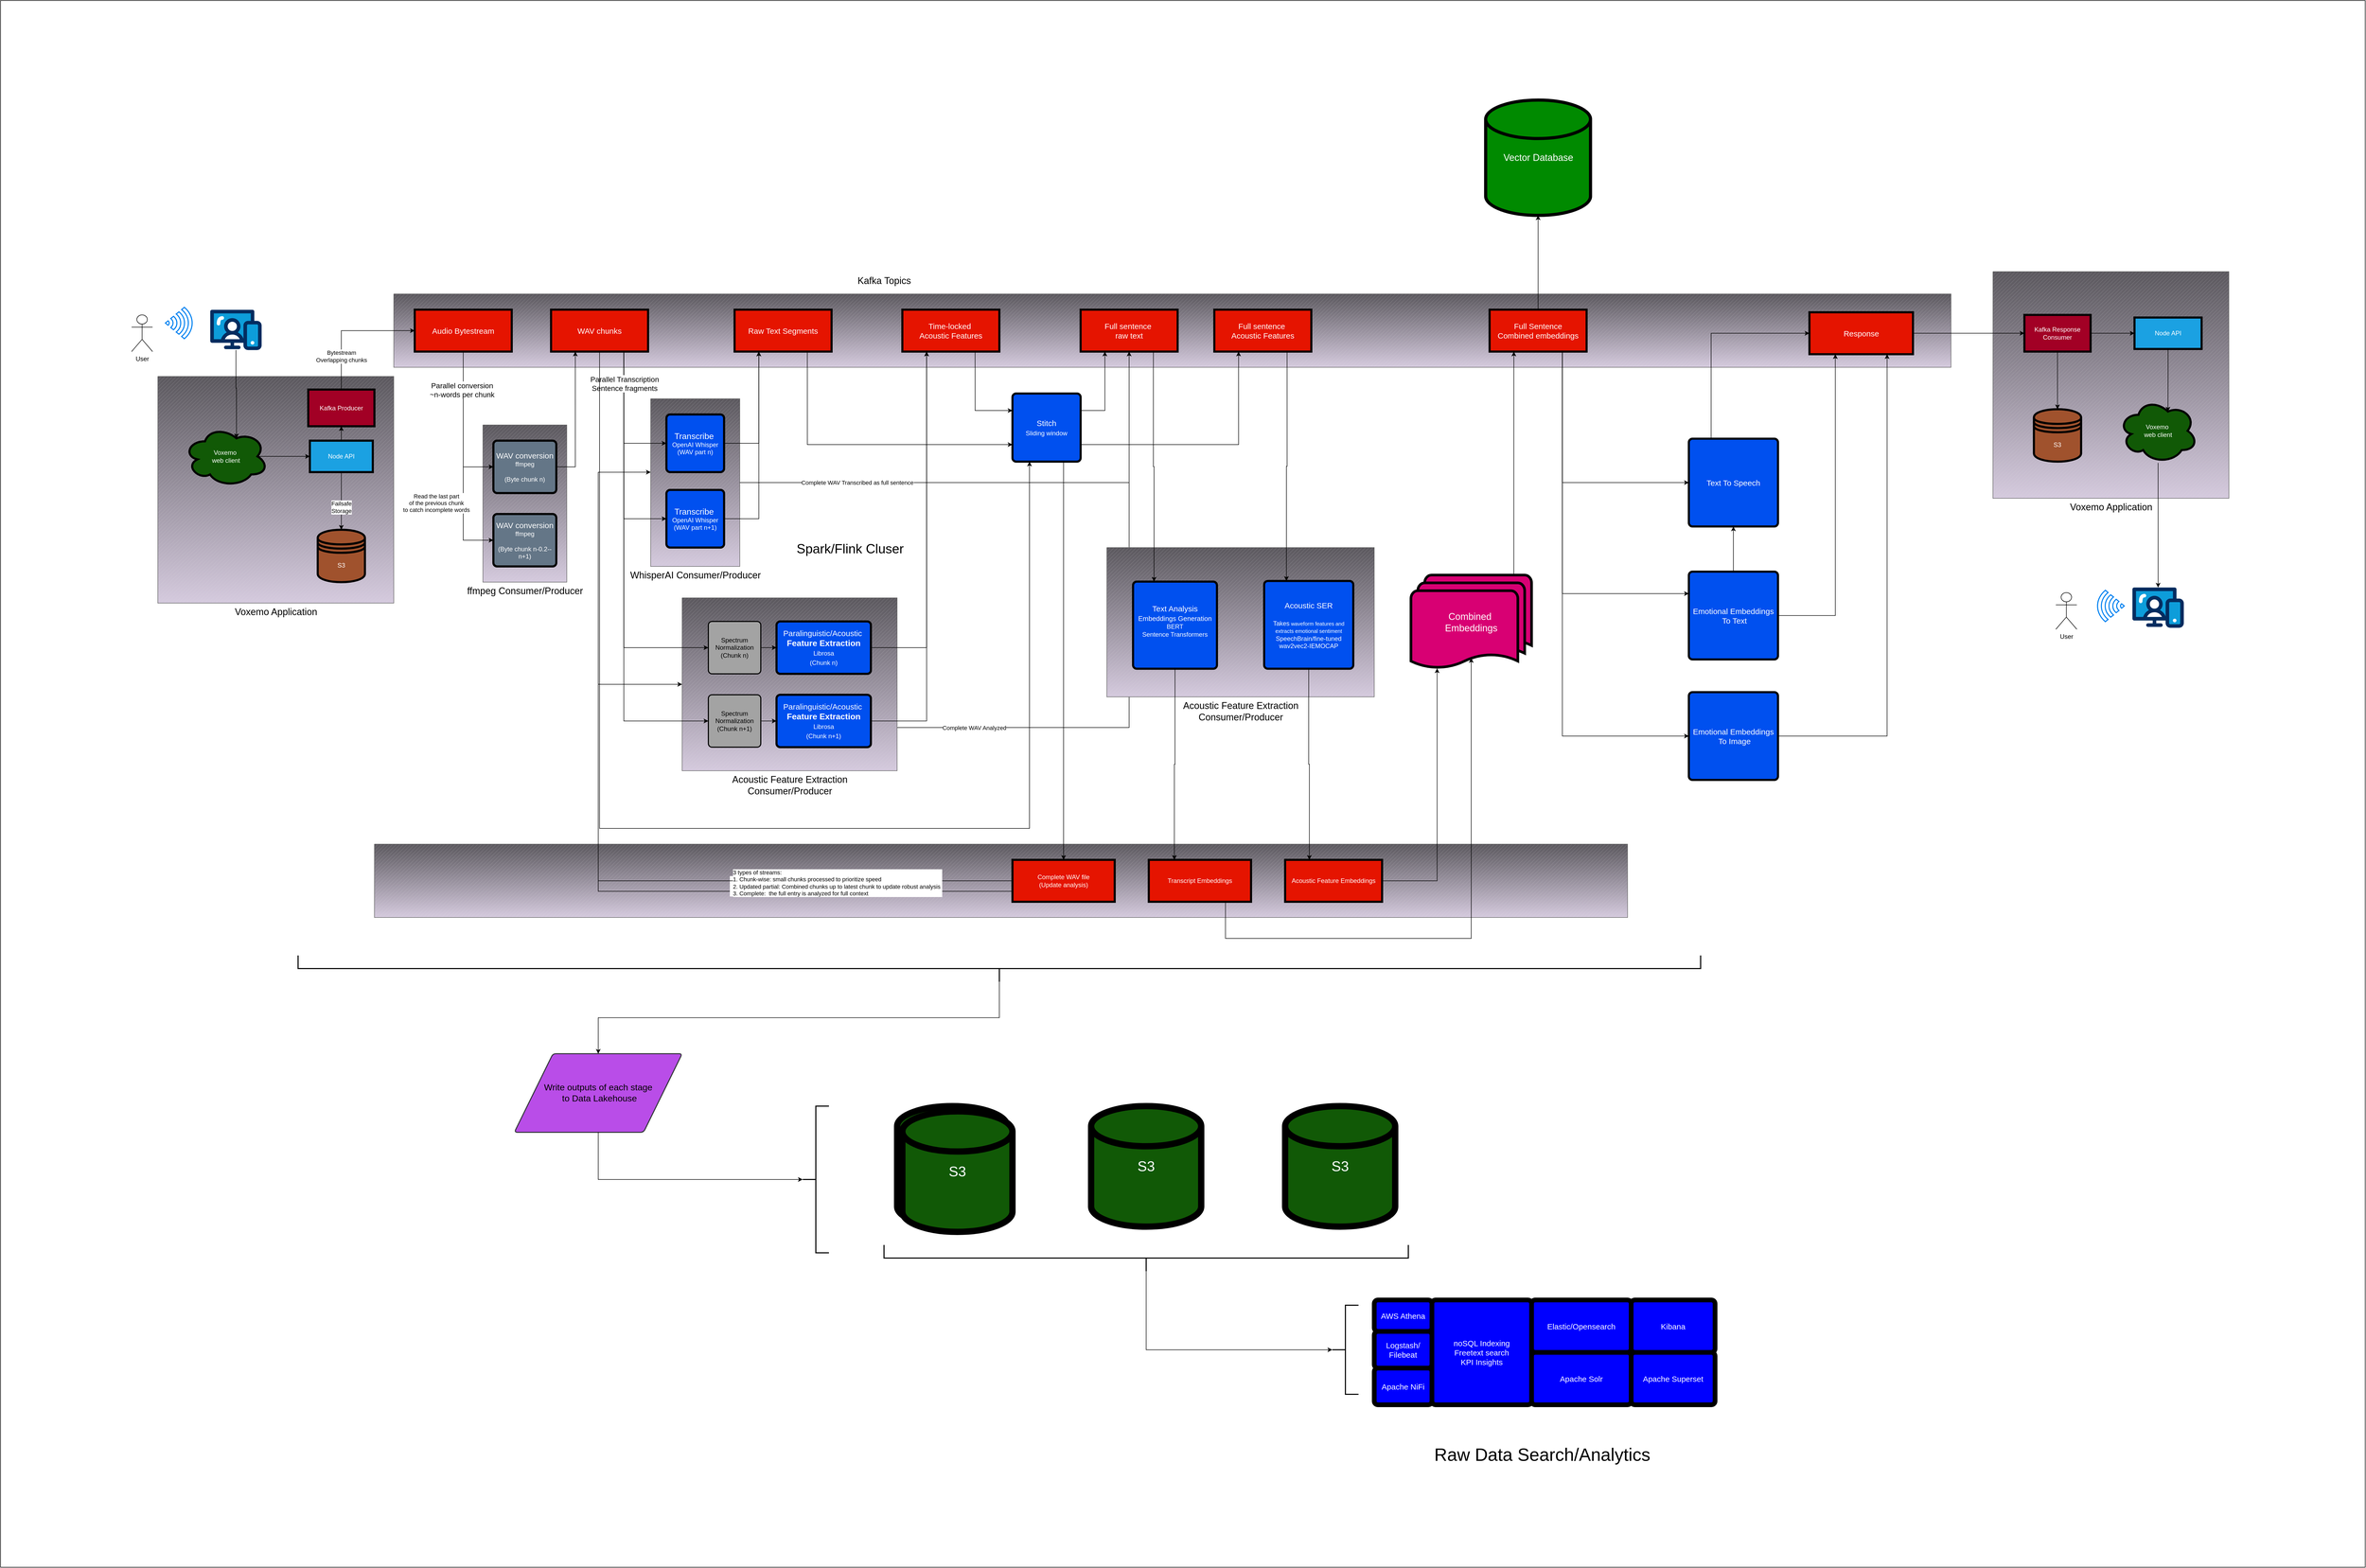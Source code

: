 <mxfile version="24.7.7">
  <diagram name="Page-1" id="7Tb53v2nf2DUyBZa-c6o">
    <mxGraphModel dx="3781" dy="3074" grid="1" gridSize="10" guides="1" tooltips="1" connect="1" arrows="1" fold="1" page="1" pageScale="1" pageWidth="850" pageHeight="1100" math="0" shadow="0">
      <root>
        <mxCell id="0" />
        <mxCell id="1" parent="0" />
        <mxCell id="9S8Kf50l2ie6K4rebAup-222" value="" style="rounded=0;whiteSpace=wrap;html=1;" vertex="1" parent="1">
          <mxGeometry x="-190" y="-520" width="4510" height="2990" as="geometry" />
        </mxCell>
        <mxCell id="9S8Kf50l2ie6K4rebAup-185" value="&lt;font style=&quot;font-size: 18px;&quot;&gt;Voxemo Application&lt;/font&gt;" style="verticalLabelPosition=bottom;verticalAlign=top;html=1;shape=mxgraph.basic.patternFillRect;fillStyle=diag;step=5;fillStrokeWidth=0.2;fillStrokeColor=#dddddd;fillColor=#D5CADE;gradientColor=#5B585E;strokeColor=#666666;gradientDirection=north;" vertex="1" parent="1">
          <mxGeometry x="3610" y="-2.6" width="450" height="432.6" as="geometry" />
        </mxCell>
        <mxCell id="9S8Kf50l2ie6K4rebAup-151" value="" style="verticalLabelPosition=bottom;verticalAlign=top;html=1;shape=mxgraph.basic.patternFillRect;fillStyle=diag;step=5;fillStrokeWidth=0.2;fillStrokeColor=#dddddd;fillColor=#D5CADE;gradientColor=#5B585E;strokeColor=#666666;gradientDirection=north;" vertex="1" parent="1">
          <mxGeometry x="523.12" y="1090" width="2390" height="140" as="geometry" />
        </mxCell>
        <mxCell id="9S8Kf50l2ie6K4rebAup-149" style="edgeStyle=orthogonalEdgeStyle;rounded=0;orthogonalLoop=1;jettySize=auto;html=1;exitX=0.5;exitY=1;exitDx=0;exitDy=0;entryX=1;entryY=0.75;entryDx=0;entryDy=0;entryPerimeter=0;startArrow=classic;startFill=1;endArrow=none;endFill=0;" edge="1" parent="1" source="9S8Kf50l2ie6K4rebAup-108" target="9S8Kf50l2ie6K4rebAup-95">
          <mxGeometry relative="1" as="geometry" />
        </mxCell>
        <mxCell id="9S8Kf50l2ie6K4rebAup-150" value="Complete WAV Analyzed" style="edgeLabel;html=1;align=center;verticalAlign=middle;resizable=0;points=[];" vertex="1" connectable="0" parent="9S8Kf50l2ie6K4rebAup-149">
          <mxGeometry x="0.747" relative="1" as="geometry">
            <mxPoint as="offset" />
          </mxGeometry>
        </mxCell>
        <mxCell id="9S8Kf50l2ie6K4rebAup-129" value="&lt;font style=&quot;font-size: 18px;&quot;&gt;Voxemo Application&lt;/font&gt;" style="verticalLabelPosition=bottom;verticalAlign=top;html=1;shape=mxgraph.basic.patternFillRect;fillStyle=diag;step=5;fillStrokeWidth=0.2;fillStrokeColor=#dddddd;fillColor=#D5CADE;gradientColor=#5B585E;strokeColor=#666666;gradientDirection=north;" vertex="1" parent="1">
          <mxGeometry x="110" y="197.4" width="450" height="432.6" as="geometry" />
        </mxCell>
        <mxCell id="9S8Kf50l2ie6K4rebAup-118" value="&lt;font style=&quot;font-size: 18px;&quot;&gt;Acoustic Feature Extraction&lt;/font&gt;&lt;div style=&quot;font-size: 18px;&quot;&gt;&lt;font style=&quot;font-size: 18px;&quot;&gt;Consumer/Producer&lt;/font&gt;&lt;/div&gt;" style="verticalLabelPosition=bottom;verticalAlign=top;html=1;shape=mxgraph.basic.patternFillRect;fillStyle=diag;step=5;fillStrokeWidth=0.2;fillStrokeColor=#dddddd;fillColor=#D5CADE;gradientColor=#5B585E;strokeColor=#666666;gradientDirection=north;" vertex="1" parent="1">
          <mxGeometry x="1920" y="524" width="510" height="285" as="geometry" />
        </mxCell>
        <mxCell id="9S8Kf50l2ie6K4rebAup-104" value="&lt;font style=&quot;font-size: 18px;&quot;&gt;ffmpeg Consumer/Producer&lt;/font&gt;" style="verticalLabelPosition=bottom;verticalAlign=top;html=1;shape=mxgraph.basic.patternFillRect;fillStyle=diag;step=5;fillStrokeWidth=0.2;fillStrokeColor=#dddddd;fillColor=#D5CADE;gradientColor=#5B585E;strokeColor=#666666;gradientDirection=north;" vertex="1" parent="1">
          <mxGeometry x="730" y="290" width="160" height="300" as="geometry" />
        </mxCell>
        <mxCell id="9S8Kf50l2ie6K4rebAup-95" value="&lt;font style=&quot;font-size: 18px;&quot;&gt;Acoustic Feature Extraction&lt;/font&gt;&lt;div style=&quot;font-size: 18px;&quot;&gt;&lt;font style=&quot;font-size: 18px;&quot;&gt;Consumer/Producer&lt;/font&gt;&lt;/div&gt;" style="verticalLabelPosition=bottom;verticalAlign=top;html=1;shape=mxgraph.basic.patternFillRect;fillStyle=diag;step=5;fillStrokeWidth=0.2;fillStrokeColor=#dddddd;fillColor=#D5CADE;gradientColor=#5B585E;strokeColor=#666666;gradientDirection=north;" vertex="1" parent="1">
          <mxGeometry x="1110" y="620" width="410" height="330" as="geometry" />
        </mxCell>
        <mxCell id="9S8Kf50l2ie6K4rebAup-92" value="&lt;font style=&quot;font-size: 18px;&quot;&gt;WhisperAI Consumer/Producer&lt;/font&gt;" style="verticalLabelPosition=bottom;verticalAlign=top;html=1;shape=mxgraph.basic.patternFillRect;fillStyle=diag;step=5;fillStrokeWidth=0.2;fillStrokeColor=#dddddd;fillColor=#D5CADE;gradientColor=#5B585E;strokeColor=#666666;gradientDirection=north;" vertex="1" parent="1">
          <mxGeometry x="1050" y="240" width="170" height="320" as="geometry" />
        </mxCell>
        <mxCell id="9S8Kf50l2ie6K4rebAup-90" value="" style="verticalLabelPosition=bottom;verticalAlign=top;html=1;shape=mxgraph.basic.patternFillRect;fillStyle=diag;step=5;fillStrokeWidth=0.2;fillStrokeColor=#dddddd;fillColor=#D5CADE;gradientColor=#5B585E;strokeColor=#666666;gradientDirection=north;" vertex="1" parent="1">
          <mxGeometry x="560" y="40" width="2970" height="140" as="geometry" />
        </mxCell>
        <mxCell id="9S8Kf50l2ie6K4rebAup-1" value="User" style="shape=umlActor;verticalLabelPosition=bottom;verticalAlign=top;html=1;outlineConnect=0;" vertex="1" parent="1">
          <mxGeometry x="60" y="80" width="40" height="70" as="geometry" />
        </mxCell>
        <mxCell id="9S8Kf50l2ie6K4rebAup-10" style="edgeStyle=orthogonalEdgeStyle;rounded=0;orthogonalLoop=1;jettySize=auto;html=1;exitX=0.875;exitY=0.5;exitDx=0;exitDy=0;exitPerimeter=0;entryX=0;entryY=0.5;entryDx=0;entryDy=0;" edge="1" parent="1" source="9S8Kf50l2ie6K4rebAup-2" target="9S8Kf50l2ie6K4rebAup-3">
          <mxGeometry relative="1" as="geometry" />
        </mxCell>
        <mxCell id="9S8Kf50l2ie6K4rebAup-2" value="Voxemo&amp;nbsp;&lt;div&gt;web client&lt;/div&gt;" style="ellipse;shape=cloud;whiteSpace=wrap;html=1;fillColor=#115906;strokeColor=#000000;fontColor=#ffffff;strokeWidth=4;" vertex="1" parent="1">
          <mxGeometry x="160" y="292.5" width="160" height="115" as="geometry" />
        </mxCell>
        <mxCell id="9S8Kf50l2ie6K4rebAup-30" style="edgeStyle=orthogonalEdgeStyle;rounded=0;orthogonalLoop=1;jettySize=auto;html=1;entryX=0.5;entryY=1;entryDx=0;entryDy=0;" edge="1" parent="1" source="9S8Kf50l2ie6K4rebAup-3" target="9S8Kf50l2ie6K4rebAup-27">
          <mxGeometry relative="1" as="geometry" />
        </mxCell>
        <mxCell id="9S8Kf50l2ie6K4rebAup-79" style="edgeStyle=orthogonalEdgeStyle;rounded=0;orthogonalLoop=1;jettySize=auto;html=1;exitX=0.5;exitY=1;exitDx=0;exitDy=0;entryX=0.5;entryY=0;entryDx=0;entryDy=0;" edge="1" parent="1" source="9S8Kf50l2ie6K4rebAup-3" target="9S8Kf50l2ie6K4rebAup-11">
          <mxGeometry relative="1" as="geometry" />
        </mxCell>
        <mxCell id="9S8Kf50l2ie6K4rebAup-80" value="Failsafe&lt;div&gt;Storage&lt;/div&gt;" style="edgeLabel;html=1;align=center;verticalAlign=middle;resizable=0;points=[];" vertex="1" connectable="0" parent="9S8Kf50l2ie6K4rebAup-79">
          <mxGeometry x="-0.208" relative="1" as="geometry">
            <mxPoint y="23" as="offset" />
          </mxGeometry>
        </mxCell>
        <mxCell id="9S8Kf50l2ie6K4rebAup-3" value="Node API" style="rounded=0;whiteSpace=wrap;html=1;fillColor=#1ba1e2;strokeColor=#000000;fontColor=#ffffff;strokeWidth=4;" vertex="1" parent="1">
          <mxGeometry x="400" y="320" width="120" height="60" as="geometry" />
        </mxCell>
        <mxCell id="9S8Kf50l2ie6K4rebAup-6" value="" style="html=1;verticalLabelPosition=bottom;align=center;labelBackgroundColor=#ffffff;verticalAlign=top;strokeWidth=2;strokeColor=#0080F0;shadow=0;dashed=0;shape=mxgraph.ios7.icons.wifi;pointerEvents=1;rotation=90;" vertex="1" parent="1">
          <mxGeometry x="120" y="70" width="60" height="51" as="geometry" />
        </mxCell>
        <mxCell id="9S8Kf50l2ie6K4rebAup-7" value="" style="verticalLabelPosition=bottom;aspect=fixed;html=1;shape=mxgraph.salesforce.web;" vertex="1" parent="1">
          <mxGeometry x="210" y="70" width="97.97" height="77.4" as="geometry" />
        </mxCell>
        <mxCell id="9S8Kf50l2ie6K4rebAup-9" style="edgeStyle=orthogonalEdgeStyle;rounded=0;orthogonalLoop=1;jettySize=auto;html=1;entryX=0.625;entryY=0.2;entryDx=0;entryDy=0;entryPerimeter=0;" edge="1" parent="1" source="9S8Kf50l2ie6K4rebAup-7" target="9S8Kf50l2ie6K4rebAup-2">
          <mxGeometry relative="1" as="geometry" />
        </mxCell>
        <mxCell id="9S8Kf50l2ie6K4rebAup-11" value="S3" style="shape=datastore;whiteSpace=wrap;html=1;fillColor=#a0522d;strokeColor=#000000;fontColor=#ffffff;strokeWidth=4;" vertex="1" parent="1">
          <mxGeometry x="414.99" y="490" width="90" height="100" as="geometry" />
        </mxCell>
        <mxCell id="9S8Kf50l2ie6K4rebAup-66" style="edgeStyle=orthogonalEdgeStyle;rounded=0;orthogonalLoop=1;jettySize=auto;html=1;exitX=1;exitY=0.5;exitDx=0;exitDy=0;entryX=0.25;entryY=1;entryDx=0;entryDy=0;" edge="1" parent="1" source="9S8Kf50l2ie6K4rebAup-12" target="9S8Kf50l2ie6K4rebAup-67">
          <mxGeometry relative="1" as="geometry" />
        </mxCell>
        <mxCell id="9S8Kf50l2ie6K4rebAup-12" value="&lt;div style=&quot;font-size: 15px;&quot;&gt;WAV conversion&lt;/div&gt;ffmpeg&lt;div&gt;&lt;br&gt;&lt;/div&gt;&lt;div&gt;(Byte chunk n)&lt;/div&gt;" style="rounded=1;whiteSpace=wrap;html=1;absoluteArcSize=1;arcSize=14;strokeWidth=4;fillColor=#647687;strokeColor=#000000;fontColor=#ffffff;" vertex="1" parent="1">
          <mxGeometry x="750" y="320" width="120" height="100" as="geometry" />
        </mxCell>
        <mxCell id="9S8Kf50l2ie6K4rebAup-72" style="edgeStyle=orthogonalEdgeStyle;rounded=0;orthogonalLoop=1;jettySize=auto;html=1;exitX=1;exitY=0.5;exitDx=0;exitDy=0;entryX=0.25;entryY=1;entryDx=0;entryDy=0;" edge="1" parent="1" source="9S8Kf50l2ie6K4rebAup-17" target="9S8Kf50l2ie6K4rebAup-71">
          <mxGeometry relative="1" as="geometry" />
        </mxCell>
        <mxCell id="9S8Kf50l2ie6K4rebAup-17" value="&lt;div&gt;&lt;font style=&quot;font-size: 16px;&quot;&gt;Transcribe&amp;nbsp;&lt;/font&gt;&lt;/div&gt;&lt;div&gt;OpenAI Whisper&lt;/div&gt;&lt;div&gt;(WAV part n)&lt;/div&gt;" style="rounded=1;whiteSpace=wrap;html=1;absoluteArcSize=1;arcSize=14;strokeWidth=4;fillColor=#0050ef;fontColor=#ffffff;strokeColor=#000000;" vertex="1" parent="1">
          <mxGeometry x="1080" y="270" width="110" height="110" as="geometry" />
        </mxCell>
        <mxCell id="9S8Kf50l2ie6K4rebAup-44" style="edgeStyle=orthogonalEdgeStyle;rounded=0;orthogonalLoop=1;jettySize=auto;html=1;exitX=0.5;exitY=0;exitDx=0;exitDy=0;entryX=0;entryY=0.5;entryDx=0;entryDy=0;" edge="1" parent="1" source="9S8Kf50l2ie6K4rebAup-27" target="9S8Kf50l2ie6K4rebAup-46">
          <mxGeometry relative="1" as="geometry">
            <mxPoint x="640" y="70" as="targetPoint" />
          </mxGeometry>
        </mxCell>
        <mxCell id="9S8Kf50l2ie6K4rebAup-99" value="Bytestream&lt;div&gt;Overlapping chunks&lt;/div&gt;" style="edgeLabel;html=1;align=center;verticalAlign=middle;resizable=0;points=[];" vertex="1" connectable="0" parent="9S8Kf50l2ie6K4rebAup-44">
          <mxGeometry x="-0.391" y="2" relative="1" as="geometry">
            <mxPoint x="2" y="13" as="offset" />
          </mxGeometry>
        </mxCell>
        <mxCell id="9S8Kf50l2ie6K4rebAup-27" value="Kafka Producer" style="rounded=0;whiteSpace=wrap;html=1;fillColor=#a20025;strokeColor=#000000;fontColor=#ffffff;strokeWidth=4;" vertex="1" parent="1">
          <mxGeometry x="396.87" y="222.5" width="126.25" height="70" as="geometry" />
        </mxCell>
        <mxCell id="9S8Kf50l2ie6K4rebAup-87" style="edgeStyle=orthogonalEdgeStyle;rounded=0;orthogonalLoop=1;jettySize=auto;html=1;exitX=1;exitY=0.5;exitDx=0;exitDy=0;entryX=0.25;entryY=1;entryDx=0;entryDy=0;" edge="1" parent="1" source="9S8Kf50l2ie6K4rebAup-32" target="9S8Kf50l2ie6K4rebAup-88">
          <mxGeometry relative="1" as="geometry">
            <mxPoint x="1540" y="180" as="targetPoint" />
          </mxGeometry>
        </mxCell>
        <mxCell id="9S8Kf50l2ie6K4rebAup-32" value="&lt;font style=&quot;font-size: 15px;&quot;&gt;Paralinguistic/Acoustic&amp;nbsp;&lt;/font&gt;&lt;div&gt;&lt;font style=&quot;font-size: 16px;&quot;&gt;&lt;b&gt;Feature Extraction&lt;/b&gt;&lt;/font&gt;&lt;/div&gt;&lt;div style=&quot;font-size: 15px;&quot;&gt;&lt;font style=&quot;font-size: 12px;&quot;&gt;Librosa&lt;/font&gt;&lt;/div&gt;&lt;div style=&quot;font-size: 15px;&quot;&gt;&lt;font style=&quot;font-size: 12px;&quot;&gt;(Chunk n)&lt;/font&gt;&lt;/div&gt;" style="rounded=1;whiteSpace=wrap;html=1;absoluteArcSize=1;arcSize=14;strokeWidth=4;fillColor=#0050ef;fontColor=#ffffff;strokeColor=#000000;" vertex="1" parent="1">
          <mxGeometry x="1290" y="665" width="180" height="100" as="geometry" />
        </mxCell>
        <mxCell id="9S8Kf50l2ie6K4rebAup-65" style="edgeStyle=orthogonalEdgeStyle;rounded=0;orthogonalLoop=1;jettySize=auto;html=1;exitX=0.5;exitY=1;exitDx=0;exitDy=0;entryX=0;entryY=0.5;entryDx=0;entryDy=0;" edge="1" parent="1" source="9S8Kf50l2ie6K4rebAup-46" target="9S8Kf50l2ie6K4rebAup-12">
          <mxGeometry relative="1" as="geometry" />
        </mxCell>
        <mxCell id="9S8Kf50l2ie6K4rebAup-101" style="edgeStyle=orthogonalEdgeStyle;rounded=0;orthogonalLoop=1;jettySize=auto;html=1;exitX=0.5;exitY=1;exitDx=0;exitDy=0;entryX=0;entryY=0.5;entryDx=0;entryDy=0;" edge="1" parent="1" source="9S8Kf50l2ie6K4rebAup-46" target="9S8Kf50l2ie6K4rebAup-100">
          <mxGeometry relative="1" as="geometry" />
        </mxCell>
        <mxCell id="9S8Kf50l2ie6K4rebAup-102" value="Read the last part&lt;div&gt;of the previous chunk&lt;/div&gt;&lt;div&gt;to catch incomplete words&lt;/div&gt;" style="edgeLabel;html=1;align=center;verticalAlign=middle;resizable=0;points=[];" vertex="1" connectable="0" parent="9S8Kf50l2ie6K4rebAup-101">
          <mxGeometry x="0.376" y="4" relative="1" as="geometry">
            <mxPoint x="-56" y="2" as="offset" />
          </mxGeometry>
        </mxCell>
        <mxCell id="9S8Kf50l2ie6K4rebAup-130" value="&lt;font style=&quot;font-size: 14px;&quot;&gt;Parallel conversion&lt;/font&gt;&lt;div style=&quot;font-size: 14px;&quot;&gt;&lt;font style=&quot;font-size: 14px;&quot;&gt;~n-words per chunk&lt;/font&gt;&lt;/div&gt;" style="edgeLabel;html=1;align=center;verticalAlign=middle;resizable=0;points=[];" vertex="1" connectable="0" parent="9S8Kf50l2ie6K4rebAup-101">
          <mxGeometry x="-0.65" y="-3" relative="1" as="geometry">
            <mxPoint as="offset" />
          </mxGeometry>
        </mxCell>
        <mxCell id="9S8Kf50l2ie6K4rebAup-46" value="Audio Bytestream" style="whiteSpace=wrap;html=1;align=center;fillColor=#e51400;strokeColor=#000000;fontColor=#ffffff;strokeWidth=4;fontSize=15;" vertex="1" parent="1">
          <mxGeometry x="600" y="70.0" width="185" height="80" as="geometry" />
        </mxCell>
        <mxCell id="9S8Kf50l2ie6K4rebAup-58" style="edgeStyle=orthogonalEdgeStyle;rounded=0;orthogonalLoop=1;jettySize=auto;html=1;exitX=1;exitY=0.5;exitDx=0;exitDy=0;entryX=0;entryY=0.5;entryDx=0;entryDy=0;" edge="1" parent="1" source="9S8Kf50l2ie6K4rebAup-56" target="9S8Kf50l2ie6K4rebAup-32">
          <mxGeometry relative="1" as="geometry" />
        </mxCell>
        <mxCell id="9S8Kf50l2ie6K4rebAup-56" value="Spectrum&lt;div&gt;Normalization&lt;div&gt;(Chunk n)&lt;/div&gt;&lt;/div&gt;" style="rounded=1;whiteSpace=wrap;html=1;absoluteArcSize=1;arcSize=14;strokeWidth=2;fillColor=#A3A3A3;" vertex="1" parent="1">
          <mxGeometry x="1160" y="665" width="100" height="100" as="geometry" />
        </mxCell>
        <mxCell id="9S8Kf50l2ie6K4rebAup-70" style="edgeStyle=orthogonalEdgeStyle;rounded=0;orthogonalLoop=1;jettySize=auto;html=1;exitX=0.75;exitY=1;exitDx=0;exitDy=0;entryX=0;entryY=0.5;entryDx=0;entryDy=0;" edge="1" parent="1" source="9S8Kf50l2ie6K4rebAup-67" target="9S8Kf50l2ie6K4rebAup-17">
          <mxGeometry relative="1" as="geometry" />
        </mxCell>
        <mxCell id="9S8Kf50l2ie6K4rebAup-76" style="edgeStyle=orthogonalEdgeStyle;rounded=0;orthogonalLoop=1;jettySize=auto;html=1;exitX=0.75;exitY=1;exitDx=0;exitDy=0;entryX=0;entryY=0.5;entryDx=0;entryDy=0;" edge="1" parent="1" source="9S8Kf50l2ie6K4rebAup-67" target="9S8Kf50l2ie6K4rebAup-74">
          <mxGeometry relative="1" as="geometry" />
        </mxCell>
        <mxCell id="9S8Kf50l2ie6K4rebAup-82" style="edgeStyle=orthogonalEdgeStyle;rounded=0;orthogonalLoop=1;jettySize=auto;html=1;exitX=0.75;exitY=1;exitDx=0;exitDy=0;entryX=0;entryY=0.5;entryDx=0;entryDy=0;" edge="1" parent="1" source="9S8Kf50l2ie6K4rebAup-67" target="9S8Kf50l2ie6K4rebAup-56">
          <mxGeometry relative="1" as="geometry" />
        </mxCell>
        <mxCell id="9S8Kf50l2ie6K4rebAup-86" style="edgeStyle=orthogonalEdgeStyle;rounded=0;orthogonalLoop=1;jettySize=auto;html=1;exitX=0.75;exitY=1;exitDx=0;exitDy=0;entryX=0;entryY=0.5;entryDx=0;entryDy=0;" edge="1" parent="1" source="9S8Kf50l2ie6K4rebAup-67" target="9S8Kf50l2ie6K4rebAup-85">
          <mxGeometry relative="1" as="geometry" />
        </mxCell>
        <mxCell id="9S8Kf50l2ie6K4rebAup-103" value="&lt;font style=&quot;font-size: 14px;&quot;&gt;Parallel Transcription&lt;/font&gt;&lt;div style=&quot;font-size: 14px;&quot;&gt;&lt;font style=&quot;font-size: 14px;&quot;&gt;Sentence fragments&lt;/font&gt;&lt;/div&gt;" style="edgeLabel;html=1;align=center;verticalAlign=middle;resizable=0;points=[];" vertex="1" connectable="0" parent="9S8Kf50l2ie6K4rebAup-86">
          <mxGeometry x="-0.803" y="-1" relative="1" as="geometry">
            <mxPoint x="2" y="-25" as="offset" />
          </mxGeometry>
        </mxCell>
        <mxCell id="9S8Kf50l2ie6K4rebAup-139" style="edgeStyle=orthogonalEdgeStyle;rounded=0;orthogonalLoop=1;jettySize=auto;html=1;entryX=0.25;entryY=1;entryDx=0;entryDy=0;" edge="1" parent="1" source="9S8Kf50l2ie6K4rebAup-67" target="9S8Kf50l2ie6K4rebAup-105">
          <mxGeometry relative="1" as="geometry">
            <Array as="points">
              <mxPoint x="953" y="1060" />
              <mxPoint x="1773" y="1060" />
            </Array>
          </mxGeometry>
        </mxCell>
        <mxCell id="9S8Kf50l2ie6K4rebAup-67" value="WAV chunks" style="whiteSpace=wrap;html=1;align=center;fillColor=#e51400;strokeColor=#000000;fontColor=#ffffff;strokeWidth=4;fontSize=15;" vertex="1" parent="1">
          <mxGeometry x="860" y="70.0" width="185" height="80" as="geometry" />
        </mxCell>
        <mxCell id="9S8Kf50l2ie6K4rebAup-106" style="edgeStyle=orthogonalEdgeStyle;rounded=0;orthogonalLoop=1;jettySize=auto;html=1;exitX=0.75;exitY=1;exitDx=0;exitDy=0;entryX=0;entryY=0.75;entryDx=0;entryDy=0;" edge="1" parent="1" source="9S8Kf50l2ie6K4rebAup-71" target="9S8Kf50l2ie6K4rebAup-105">
          <mxGeometry relative="1" as="geometry" />
        </mxCell>
        <mxCell id="9S8Kf50l2ie6K4rebAup-71" value="Raw Text Segments" style="whiteSpace=wrap;html=1;align=center;fillColor=#e51400;strokeColor=#000000;fontColor=#ffffff;strokeWidth=4;fontSize=15;" vertex="1" parent="1">
          <mxGeometry x="1210" y="70.0" width="185" height="80" as="geometry" />
        </mxCell>
        <mxCell id="9S8Kf50l2ie6K4rebAup-78" style="edgeStyle=orthogonalEdgeStyle;rounded=0;orthogonalLoop=1;jettySize=auto;html=1;exitX=1;exitY=0.5;exitDx=0;exitDy=0;entryX=0.25;entryY=1;entryDx=0;entryDy=0;" edge="1" parent="1" source="9S8Kf50l2ie6K4rebAup-74" target="9S8Kf50l2ie6K4rebAup-71">
          <mxGeometry relative="1" as="geometry" />
        </mxCell>
        <mxCell id="9S8Kf50l2ie6K4rebAup-74" value="&lt;div&gt;&lt;font style=&quot;font-size: 16px;&quot;&gt;Transcribe&amp;nbsp;&lt;/font&gt;&lt;/div&gt;&lt;div&gt;OpenAI Whisper&lt;/div&gt;&lt;div&gt;(WAV part n+1)&lt;/div&gt;" style="rounded=1;whiteSpace=wrap;html=1;absoluteArcSize=1;arcSize=14;strokeWidth=4;fillColor=#0050ef;fontColor=#ffffff;strokeColor=#000000;" vertex="1" parent="1">
          <mxGeometry x="1080" y="414" width="110" height="110" as="geometry" />
        </mxCell>
        <mxCell id="9S8Kf50l2ie6K4rebAup-89" style="edgeStyle=orthogonalEdgeStyle;rounded=0;orthogonalLoop=1;jettySize=auto;html=1;exitX=1;exitY=0.5;exitDx=0;exitDy=0;entryX=0.25;entryY=1;entryDx=0;entryDy=0;" edge="1" parent="1" source="9S8Kf50l2ie6K4rebAup-83" target="9S8Kf50l2ie6K4rebAup-88">
          <mxGeometry relative="1" as="geometry" />
        </mxCell>
        <mxCell id="9S8Kf50l2ie6K4rebAup-83" value="&lt;font style=&quot;font-size: 15px;&quot;&gt;Paralinguistic/Acoustic&amp;nbsp;&lt;/font&gt;&lt;div&gt;&lt;font style=&quot;font-size: 16px;&quot;&gt;&lt;b&gt;Feature Extraction&lt;/b&gt;&lt;/font&gt;&lt;/div&gt;&lt;div style=&quot;font-size: 15px;&quot;&gt;&lt;font style=&quot;font-size: 12px;&quot;&gt;Librosa&lt;/font&gt;&lt;/div&gt;&lt;div style=&quot;font-size: 15px;&quot;&gt;&lt;font style=&quot;font-size: 12px;&quot;&gt;(Chunk n+1)&lt;/font&gt;&lt;/div&gt;" style="rounded=1;whiteSpace=wrap;html=1;absoluteArcSize=1;arcSize=14;strokeWidth=4;fillColor=#0050ef;fontColor=#ffffff;strokeColor=#000000;" vertex="1" parent="1">
          <mxGeometry x="1290" y="805" width="180" height="100" as="geometry" />
        </mxCell>
        <mxCell id="9S8Kf50l2ie6K4rebAup-84" style="edgeStyle=orthogonalEdgeStyle;rounded=0;orthogonalLoop=1;jettySize=auto;html=1;exitX=1;exitY=0.5;exitDx=0;exitDy=0;entryX=0;entryY=0.5;entryDx=0;entryDy=0;" edge="1" parent="1" source="9S8Kf50l2ie6K4rebAup-85" target="9S8Kf50l2ie6K4rebAup-83">
          <mxGeometry relative="1" as="geometry" />
        </mxCell>
        <mxCell id="9S8Kf50l2ie6K4rebAup-85" value="Spectrum Normalization&lt;div&gt;(Chunk n+1)&lt;/div&gt;" style="rounded=1;whiteSpace=wrap;html=1;absoluteArcSize=1;arcSize=14;strokeWidth=2;fillColor=#A3A3A3;" vertex="1" parent="1">
          <mxGeometry x="1160" y="805" width="100" height="100" as="geometry" />
        </mxCell>
        <mxCell id="9S8Kf50l2ie6K4rebAup-107" style="edgeStyle=orthogonalEdgeStyle;rounded=0;orthogonalLoop=1;jettySize=auto;html=1;exitX=0.75;exitY=1;exitDx=0;exitDy=0;entryX=0;entryY=0.25;entryDx=0;entryDy=0;" edge="1" parent="1" source="9S8Kf50l2ie6K4rebAup-88" target="9S8Kf50l2ie6K4rebAup-105">
          <mxGeometry relative="1" as="geometry" />
        </mxCell>
        <mxCell id="9S8Kf50l2ie6K4rebAup-88" value="Time-locked&amp;nbsp;&lt;div style=&quot;font-size: 15px;&quot;&gt;Acoustic Features&lt;/div&gt;" style="whiteSpace=wrap;html=1;align=center;fillColor=#e51400;strokeColor=#000000;fontColor=#ffffff;strokeWidth=4;fontSize=15;" vertex="1" parent="1">
          <mxGeometry x="1530" y="70.0" width="185" height="80" as="geometry" />
        </mxCell>
        <mxCell id="9S8Kf50l2ie6K4rebAup-91" value="&lt;font style=&quot;font-size: 18px;&quot;&gt;Kafka Topics&lt;/font&gt;" style="text;html=1;align=center;verticalAlign=middle;resizable=0;points=[];autosize=1;strokeColor=none;fillColor=none;" vertex="1" parent="1">
          <mxGeometry x="1430" width="130" height="30" as="geometry" />
        </mxCell>
        <mxCell id="9S8Kf50l2ie6K4rebAup-100" value="&lt;div style=&quot;font-size: 15px;&quot;&gt;WAV conversion&lt;/div&gt;ffmpeg&lt;div&gt;&lt;br&gt;&lt;/div&gt;&lt;div&gt;(Byte chunk n-0.2--n+1)&lt;/div&gt;" style="rounded=1;whiteSpace=wrap;html=1;absoluteArcSize=1;arcSize=14;strokeWidth=4;fillColor=#647687;strokeColor=#000000;fontColor=#ffffff;" vertex="1" parent="1">
          <mxGeometry x="750" y="460" width="120" height="100" as="geometry" />
        </mxCell>
        <mxCell id="9S8Kf50l2ie6K4rebAup-109" style="edgeStyle=orthogonalEdgeStyle;rounded=0;orthogonalLoop=1;jettySize=auto;html=1;exitX=1;exitY=0.25;exitDx=0;exitDy=0;entryX=0.25;entryY=1;entryDx=0;entryDy=0;" edge="1" parent="1" source="9S8Kf50l2ie6K4rebAup-105" target="9S8Kf50l2ie6K4rebAup-108">
          <mxGeometry relative="1" as="geometry" />
        </mxCell>
        <mxCell id="9S8Kf50l2ie6K4rebAup-111" style="edgeStyle=orthogonalEdgeStyle;rounded=0;orthogonalLoop=1;jettySize=auto;html=1;exitX=1;exitY=0.75;exitDx=0;exitDy=0;entryX=0.25;entryY=1;entryDx=0;entryDy=0;" edge="1" parent="1" source="9S8Kf50l2ie6K4rebAup-105" target="9S8Kf50l2ie6K4rebAup-110">
          <mxGeometry relative="1" as="geometry" />
        </mxCell>
        <mxCell id="9S8Kf50l2ie6K4rebAup-141" style="edgeStyle=orthogonalEdgeStyle;rounded=0;orthogonalLoop=1;jettySize=auto;html=1;exitX=0.75;exitY=1;exitDx=0;exitDy=0;entryX=0.5;entryY=0;entryDx=0;entryDy=0;" edge="1" parent="1" source="9S8Kf50l2ie6K4rebAup-105" target="9S8Kf50l2ie6K4rebAup-140">
          <mxGeometry relative="1" as="geometry" />
        </mxCell>
        <mxCell id="9S8Kf50l2ie6K4rebAup-105" value="&lt;div style=&quot;font-size: 15px;&quot;&gt;&lt;font style=&quot;font-size: 15px;&quot;&gt;Stitch&lt;/font&gt;&lt;/div&gt;&lt;div style=&quot;font-size: 15px;&quot;&gt;&lt;font style=&quot;font-size: 12px;&quot;&gt;Sliding window&lt;/font&gt;&lt;/div&gt;" style="rounded=1;whiteSpace=wrap;html=1;absoluteArcSize=1;arcSize=14;strokeWidth=4;fillColor=#0050ef;fontColor=#ffffff;strokeColor=#000000;" vertex="1" parent="1">
          <mxGeometry x="1740" y="230" width="130" height="130" as="geometry" />
        </mxCell>
        <mxCell id="9S8Kf50l2ie6K4rebAup-113" style="edgeStyle=orthogonalEdgeStyle;rounded=0;orthogonalLoop=1;jettySize=auto;html=1;exitX=0.75;exitY=1;exitDx=0;exitDy=0;entryX=0.25;entryY=0;entryDx=0;entryDy=0;" edge="1" parent="1" source="9S8Kf50l2ie6K4rebAup-108" target="9S8Kf50l2ie6K4rebAup-112">
          <mxGeometry relative="1" as="geometry" />
        </mxCell>
        <mxCell id="9S8Kf50l2ie6K4rebAup-108" value="Full sentence&amp;nbsp;&lt;div style=&quot;font-size: 15px;&quot;&gt;raw text&lt;/div&gt;" style="whiteSpace=wrap;html=1;align=center;fillColor=#e51400;strokeColor=#000000;fontColor=#ffffff;strokeWidth=4;fontSize=15;" vertex="1" parent="1">
          <mxGeometry x="1870" y="70.0" width="185" height="80" as="geometry" />
        </mxCell>
        <mxCell id="9S8Kf50l2ie6K4rebAup-115" style="edgeStyle=orthogonalEdgeStyle;rounded=0;orthogonalLoop=1;jettySize=auto;html=1;exitX=0.75;exitY=1;exitDx=0;exitDy=0;entryX=0.25;entryY=0;entryDx=0;entryDy=0;" edge="1" parent="1" source="9S8Kf50l2ie6K4rebAup-110" target="9S8Kf50l2ie6K4rebAup-114">
          <mxGeometry relative="1" as="geometry" />
        </mxCell>
        <mxCell id="9S8Kf50l2ie6K4rebAup-110" value="Full sentence&amp;nbsp;&lt;div style=&quot;font-size: 15px;&quot;&gt;Acoustic Features&lt;/div&gt;" style="whiteSpace=wrap;html=1;align=center;fillColor=#e51400;strokeColor=#000000;fontColor=#ffffff;strokeWidth=4;fontSize=15;" vertex="1" parent="1">
          <mxGeometry x="2125" y="70.0" width="185" height="80" as="geometry" />
        </mxCell>
        <mxCell id="9S8Kf50l2ie6K4rebAup-127" style="edgeStyle=orthogonalEdgeStyle;rounded=0;orthogonalLoop=1;jettySize=auto;html=1;exitX=0.5;exitY=1;exitDx=0;exitDy=0;entryX=0.25;entryY=0;entryDx=0;entryDy=0;" edge="1" parent="1" source="9S8Kf50l2ie6K4rebAup-112" target="9S8Kf50l2ie6K4rebAup-125">
          <mxGeometry relative="1" as="geometry" />
        </mxCell>
        <mxCell id="9S8Kf50l2ie6K4rebAup-112" value="&lt;div&gt;&lt;font style=&quot;font-size: 15px;&quot;&gt;Text Analysis&lt;/font&gt;&lt;/div&gt;&lt;div&gt;&lt;font style=&quot;font-size: 15px;&quot;&gt;&lt;span style=&quot;font-size: 13px;&quot;&gt;Embeddings Generation&lt;/span&gt;&lt;br&gt;&lt;/font&gt;&lt;/div&gt;&lt;div style=&quot;font-size: 11px;&quot;&gt;&lt;font style=&quot;font-size: 12px;&quot;&gt;BERT&lt;/font&gt;&lt;/div&gt;&lt;div style=&quot;font-size: 11px;&quot;&gt;&lt;font style=&quot;font-size: 12px;&quot;&gt;Sentence Transformers&lt;/font&gt;&lt;/div&gt;&lt;div style=&quot;font-size: 13px;&quot;&gt;&lt;br&gt;&lt;/div&gt;" style="rounded=1;whiteSpace=wrap;html=1;absoluteArcSize=1;arcSize=14;strokeWidth=4;fillColor=#0050ef;fontColor=#ffffff;strokeColor=#000000;" vertex="1" parent="1">
          <mxGeometry x="1970" y="589" width="160" height="166.25" as="geometry" />
        </mxCell>
        <mxCell id="9S8Kf50l2ie6K4rebAup-128" style="edgeStyle=orthogonalEdgeStyle;rounded=0;orthogonalLoop=1;jettySize=auto;html=1;exitX=0.5;exitY=1;exitDx=0;exitDy=0;entryX=0.25;entryY=0;entryDx=0;entryDy=0;" edge="1" parent="1" source="9S8Kf50l2ie6K4rebAup-114" target="9S8Kf50l2ie6K4rebAup-126">
          <mxGeometry relative="1" as="geometry" />
        </mxCell>
        <mxCell id="9S8Kf50l2ie6K4rebAup-114" value="&lt;div style=&quot;font-size: 15px;&quot;&gt;&lt;font style=&quot;font-size: 15px;&quot;&gt;Acoustic SER&lt;/font&gt;&lt;/div&gt;&lt;div style=&quot;font-size: 15px;&quot;&gt;&lt;br&gt;&lt;/div&gt;&lt;div style=&quot;&quot;&gt;Takes&lt;font size=&quot;1&quot;&gt;&amp;nbsp;waveform features and extracts emotional sentiment&lt;/font&gt;&lt;/div&gt;&lt;div&gt;SpeechBrain/fine-tuned wav2vec2-IEMOCAP&lt;/div&gt;" style="rounded=1;whiteSpace=wrap;html=1;absoluteArcSize=1;arcSize=14;strokeWidth=4;fillColor=#0050ef;fontColor=#ffffff;strokeColor=#000000;" vertex="1" parent="1">
          <mxGeometry x="2220" y="587.75" width="170" height="167.5" as="geometry" />
        </mxCell>
        <mxCell id="9S8Kf50l2ie6K4rebAup-125" value="Transcript Embeddings" style="whiteSpace=wrap;html=1;align=center;fillColor=#e51400;strokeColor=#000000;fontColor=#ffffff;strokeWidth=4;" vertex="1" parent="1">
          <mxGeometry x="2000" y="1120" width="195" height="80" as="geometry" />
        </mxCell>
        <mxCell id="9S8Kf50l2ie6K4rebAup-126" value="Acoustic Feature Embeddings" style="whiteSpace=wrap;html=1;align=center;fillColor=#e51400;strokeColor=#000000;fontColor=#ffffff;strokeWidth=4;" vertex="1" parent="1">
          <mxGeometry x="2260" y="1120" width="185" height="80" as="geometry" />
        </mxCell>
        <mxCell id="9S8Kf50l2ie6K4rebAup-136" style="edgeStyle=orthogonalEdgeStyle;rounded=0;orthogonalLoop=1;jettySize=auto;html=1;exitX=0.853;exitY=0.005;exitDx=0;exitDy=0;exitPerimeter=0;entryX=0.25;entryY=1;entryDx=0;entryDy=0;" edge="1" parent="1" source="9S8Kf50l2ie6K4rebAup-131" target="9S8Kf50l2ie6K4rebAup-135">
          <mxGeometry relative="1" as="geometry" />
        </mxCell>
        <mxCell id="9S8Kf50l2ie6K4rebAup-131" value="&lt;font style=&quot;font-size: 18px;&quot;&gt;Combined&amp;nbsp;&lt;/font&gt;&lt;div&gt;&lt;font style=&quot;font-size: 18px;&quot;&gt;Embeddings&lt;/font&gt;&lt;/div&gt;" style="strokeWidth=5;html=1;shape=mxgraph.flowchart.multi-document;whiteSpace=wrap;fillColor=#d80073;fontColor=#ffffff;strokeColor=#000000;" vertex="1" parent="1">
          <mxGeometry x="2500" y="576.5" width="230" height="180" as="geometry" />
        </mxCell>
        <mxCell id="9S8Kf50l2ie6K4rebAup-132" style="edgeStyle=orthogonalEdgeStyle;rounded=0;orthogonalLoop=1;jettySize=auto;html=1;exitX=1;exitY=0.5;exitDx=0;exitDy=0;entryX=0.217;entryY=0.989;entryDx=0;entryDy=0;entryPerimeter=0;" edge="1" parent="1" source="9S8Kf50l2ie6K4rebAup-126" target="9S8Kf50l2ie6K4rebAup-131">
          <mxGeometry relative="1" as="geometry" />
        </mxCell>
        <mxCell id="9S8Kf50l2ie6K4rebAup-133" style="edgeStyle=orthogonalEdgeStyle;rounded=0;orthogonalLoop=1;jettySize=auto;html=1;exitX=0.75;exitY=1;exitDx=0;exitDy=0;entryX=0.5;entryY=0.88;entryDx=0;entryDy=0;entryPerimeter=0;" edge="1" parent="1" source="9S8Kf50l2ie6K4rebAup-125" target="9S8Kf50l2ie6K4rebAup-131">
          <mxGeometry relative="1" as="geometry">
            <Array as="points">
              <mxPoint x="2146" y="1270" />
              <mxPoint x="2615" y="1270" />
            </Array>
          </mxGeometry>
        </mxCell>
        <mxCell id="9S8Kf50l2ie6K4rebAup-175" style="edgeStyle=orthogonalEdgeStyle;rounded=0;orthogonalLoop=1;jettySize=auto;html=1;exitX=0.75;exitY=1;exitDx=0;exitDy=0;entryX=0;entryY=0.25;entryDx=0;entryDy=0;" edge="1" parent="1" source="9S8Kf50l2ie6K4rebAup-135" target="9S8Kf50l2ie6K4rebAup-172">
          <mxGeometry relative="1" as="geometry" />
        </mxCell>
        <mxCell id="9S8Kf50l2ie6K4rebAup-176" style="edgeStyle=orthogonalEdgeStyle;rounded=0;orthogonalLoop=1;jettySize=auto;html=1;exitX=0.75;exitY=1;exitDx=0;exitDy=0;entryX=0;entryY=0.5;entryDx=0;entryDy=0;" edge="1" parent="1" source="9S8Kf50l2ie6K4rebAup-135" target="9S8Kf50l2ie6K4rebAup-171">
          <mxGeometry relative="1" as="geometry" />
        </mxCell>
        <mxCell id="9S8Kf50l2ie6K4rebAup-215" style="edgeStyle=orthogonalEdgeStyle;rounded=0;orthogonalLoop=1;jettySize=auto;html=1;exitX=0.75;exitY=1;exitDx=0;exitDy=0;entryX=0;entryY=0.5;entryDx=0;entryDy=0;" edge="1" parent="1" source="9S8Kf50l2ie6K4rebAup-135" target="9S8Kf50l2ie6K4rebAup-173">
          <mxGeometry relative="1" as="geometry" />
        </mxCell>
        <mxCell id="9S8Kf50l2ie6K4rebAup-135" value="Full Sentence&lt;div style=&quot;font-size: 15px;&quot;&gt;Combined embeddings&lt;/div&gt;" style="whiteSpace=wrap;html=1;align=center;fillColor=#e51400;strokeColor=#000000;fontColor=#ffffff;strokeWidth=4;fontSize=15;" vertex="1" parent="1">
          <mxGeometry x="2650" y="70" width="185" height="80" as="geometry" />
        </mxCell>
        <mxCell id="9S8Kf50l2ie6K4rebAup-140" value="Complete WAV file&lt;div&gt;(Update analysis)&lt;/div&gt;" style="whiteSpace=wrap;html=1;align=center;fillColor=#e51400;strokeColor=#000000;fontColor=#ffffff;strokeWidth=4;" vertex="1" parent="1">
          <mxGeometry x="1740" y="1120" width="195" height="80" as="geometry" />
        </mxCell>
        <mxCell id="9S8Kf50l2ie6K4rebAup-144" style="edgeStyle=orthogonalEdgeStyle;rounded=0;orthogonalLoop=1;jettySize=auto;html=1;exitX=0;exitY=0.75;exitDx=0;exitDy=0;entryX=0;entryY=0.438;entryDx=0;entryDy=0;entryPerimeter=0;" edge="1" parent="1" source="9S8Kf50l2ie6K4rebAup-140" target="9S8Kf50l2ie6K4rebAup-92">
          <mxGeometry relative="1" as="geometry">
            <Array as="points">
              <mxPoint x="950" y="1180" />
              <mxPoint x="950" y="380" />
            </Array>
          </mxGeometry>
        </mxCell>
        <mxCell id="9S8Kf50l2ie6K4rebAup-145" value="&lt;div&gt;&amp;nbsp; &amp;nbsp; &amp;nbsp; &amp;nbsp; &amp;nbsp; &amp;nbsp; &amp;nbsp; &amp;nbsp; &amp;nbsp; &amp;nbsp; &amp;nbsp; &amp;nbsp; &amp;nbsp; &amp;nbsp; &amp;nbsp; &amp;nbsp; &amp;nbsp; &amp;nbsp; &amp;nbsp; &amp;nbsp; &amp;nbsp; &amp;nbsp; &amp;nbsp; &amp;nbsp; &amp;nbsp; &amp;nbsp; &amp;nbsp; &amp;nbsp; &amp;nbsp; &amp;nbsp; &amp;nbsp; &amp;nbsp; &amp;nbsp; &amp;nbsp; &amp;nbsp; &amp;nbsp; &amp;nbsp; &amp;nbsp; &amp;nbsp; &amp;nbsp; &amp;nbsp; &amp;nbsp; &amp;nbsp; &amp;nbsp; &amp;nbsp; &amp;nbsp; &amp;nbsp; &amp;nbsp; &amp;nbsp; &amp;nbsp; &amp;nbsp; &amp;nbsp; &amp;nbsp; &amp;nbsp; &amp;nbsp; &amp;nbsp; &amp;nbsp; &amp;nbsp; &amp;nbsp; &amp;nbsp; &amp;nbsp; &amp;nbsp; &amp;nbsp; &amp;nbsp;&amp;nbsp;&lt;/div&gt;&lt;div&gt;&lt;br&gt;&lt;/div&gt;&lt;div&gt;&lt;br&gt;&lt;/div&gt;" style="edgeLabel;html=1;align=center;verticalAlign=middle;resizable=0;points=[];" vertex="1" connectable="0" parent="9S8Kf50l2ie6K4rebAup-144">
          <mxGeometry x="-0.725" y="-1" relative="1" as="geometry">
            <mxPoint x="-112" y="-9" as="offset" />
          </mxGeometry>
        </mxCell>
        <mxCell id="9S8Kf50l2ie6K4rebAup-142" style="edgeStyle=orthogonalEdgeStyle;rounded=0;orthogonalLoop=1;jettySize=auto;html=1;exitX=0;exitY=0.5;exitDx=0;exitDy=0;entryX=0;entryY=0.5;entryDx=0;entryDy=0;entryPerimeter=0;" edge="1" parent="1" source="9S8Kf50l2ie6K4rebAup-140" target="9S8Kf50l2ie6K4rebAup-95">
          <mxGeometry relative="1" as="geometry">
            <Array as="points">
              <mxPoint x="950" y="1160" />
              <mxPoint x="950" y="785" />
            </Array>
          </mxGeometry>
        </mxCell>
        <mxCell id="9S8Kf50l2ie6K4rebAup-143" value="3 types of streams:&amp;nbsp;&lt;div&gt;1. Chunk-wise: small chunks processed to prioritize speed&lt;/div&gt;&lt;div&gt;2. Updated partial: Combined chunks up to latest chunk to update robust analysis&amp;nbsp;&lt;/div&gt;&lt;div&gt;3. Complete: &amp;nbsp;the full entry is analyzed for full context&amp;nbsp;&lt;/div&gt;" style="edgeLabel;html=1;align=left;verticalAlign=middle;resizable=0;points=[];" vertex="1" connectable="0" parent="9S8Kf50l2ie6K4rebAup-142">
          <mxGeometry x="-0.425" y="4" relative="1" as="geometry">
            <mxPoint x="-154" as="offset" />
          </mxGeometry>
        </mxCell>
        <mxCell id="9S8Kf50l2ie6K4rebAup-147" style="edgeStyle=orthogonalEdgeStyle;rounded=0;orthogonalLoop=1;jettySize=auto;html=1;exitX=0.5;exitY=1;exitDx=0;exitDy=0;entryX=1;entryY=0.5;entryDx=0;entryDy=0;entryPerimeter=0;startArrow=classic;startFill=1;endArrow=none;endFill=0;" edge="1" parent="1" source="9S8Kf50l2ie6K4rebAup-108" target="9S8Kf50l2ie6K4rebAup-92">
          <mxGeometry relative="1" as="geometry" />
        </mxCell>
        <mxCell id="9S8Kf50l2ie6K4rebAup-148" value="Complete WAV Transcribed as full sentence" style="edgeLabel;html=1;align=center;verticalAlign=middle;resizable=0;points=[];" vertex="1" connectable="0" parent="9S8Kf50l2ie6K4rebAup-147">
          <mxGeometry x="0.55" relative="1" as="geometry">
            <mxPoint as="offset" />
          </mxGeometry>
        </mxCell>
        <mxCell id="9S8Kf50l2ie6K4rebAup-152" value="&lt;font style=&quot;font-size: 27px;&quot;&gt;S3&lt;/font&gt;" style="strokeWidth=12;html=1;shape=mxgraph.flowchart.database;whiteSpace=wrap;fillColor=#115906;fontColor=#ffffff;strokeColor=#000000;" vertex="1" parent="1">
          <mxGeometry x="1520" y="1590" width="210" height="230" as="geometry" />
        </mxCell>
        <mxCell id="9S8Kf50l2ie6K4rebAup-153" value="&lt;font style=&quot;font-size: 15px;&quot;&gt;noSQL Indexing&lt;/font&gt;&lt;div style=&quot;font-size: 15px;&quot;&gt;&lt;font style=&quot;font-size: 15px;&quot;&gt;Freetext search&lt;/font&gt;&lt;/div&gt;&lt;div style=&quot;font-size: 15px;&quot;&gt;&lt;font style=&quot;font-size: 15px;&quot;&gt;KPI Insights&lt;/font&gt;&lt;/div&gt;" style="rounded=1;whiteSpace=wrap;html=1;absoluteArcSize=1;arcSize=14;strokeWidth=9;fillColor=#0000FF;fontColor=#FFFFFF;" vertex="1" parent="1">
          <mxGeometry x="2540" y="1960" width="190" height="200" as="geometry" />
        </mxCell>
        <mxCell id="9S8Kf50l2ie6K4rebAup-154" value="&lt;font style=&quot;font-size: 27px;&quot;&gt;S3&lt;/font&gt;" style="strokeWidth=12;html=1;shape=mxgraph.flowchart.database;whiteSpace=wrap;fillColor=#115906;fontColor=#ffffff;strokeColor=#000000;" vertex="1" parent="1">
          <mxGeometry x="1530" y="1600" width="210" height="230" as="geometry" />
        </mxCell>
        <mxCell id="9S8Kf50l2ie6K4rebAup-155" value="&lt;font style=&quot;font-size: 27px;&quot;&gt;S3&lt;/font&gt;" style="strokeWidth=12;html=1;shape=mxgraph.flowchart.database;whiteSpace=wrap;fillColor=#115906;fontColor=#ffffff;strokeColor=#000000;" vertex="1" parent="1">
          <mxGeometry x="1890" y="1590" width="210" height="230" as="geometry" />
        </mxCell>
        <mxCell id="9S8Kf50l2ie6K4rebAup-156" value="&lt;font style=&quot;font-size: 27px;&quot;&gt;S3&lt;/font&gt;" style="strokeWidth=12;html=1;shape=mxgraph.flowchart.database;whiteSpace=wrap;fillColor=#115906;fontColor=#ffffff;strokeColor=#000000;" vertex="1" parent="1">
          <mxGeometry x="2260" y="1590" width="210" height="230" as="geometry" />
        </mxCell>
        <mxCell id="9S8Kf50l2ie6K4rebAup-157" value="&lt;span style=&quot;font-size: 15px;&quot;&gt;AWS Athena&lt;/span&gt;" style="rounded=1;whiteSpace=wrap;html=1;absoluteArcSize=1;arcSize=14;strokeWidth=9;fillColor=#0000FF;fontColor=#FFFFFF;" vertex="1" parent="1">
          <mxGeometry x="2430" y="1960" width="110" height="60" as="geometry" />
        </mxCell>
        <mxCell id="9S8Kf50l2ie6K4rebAup-158" value="&lt;span style=&quot;font-size: 15px;&quot;&gt;Logstash/&lt;/span&gt;&lt;div&gt;&lt;span style=&quot;font-size: 15px;&quot;&gt;Filebeat&lt;/span&gt;&lt;/div&gt;" style="rounded=1;whiteSpace=wrap;html=1;absoluteArcSize=1;arcSize=14;strokeWidth=9;fillColor=#0000FF;fontColor=#FFFFFF;" vertex="1" parent="1">
          <mxGeometry x="2430" y="2020" width="110" height="70" as="geometry" />
        </mxCell>
        <mxCell id="9S8Kf50l2ie6K4rebAup-159" value="&lt;span style=&quot;font-size: 15px;&quot;&gt;Elastic/Opensearch&lt;/span&gt;" style="rounded=1;whiteSpace=wrap;html=1;absoluteArcSize=1;arcSize=14;strokeWidth=9;fillColor=#0000FF;fontColor=#FFFFFF;" vertex="1" parent="1">
          <mxGeometry x="2730" y="1960" width="190" height="100" as="geometry" />
        </mxCell>
        <mxCell id="9S8Kf50l2ie6K4rebAup-160" value="&lt;span style=&quot;font-size: 15px;&quot;&gt;Apache NiFi&lt;/span&gt;" style="rounded=1;whiteSpace=wrap;html=1;absoluteArcSize=1;arcSize=14;strokeWidth=9;fillColor=#0000FF;fontColor=#FFFFFF;" vertex="1" parent="1">
          <mxGeometry x="2430" y="2090" width="110" height="70" as="geometry" />
        </mxCell>
        <mxCell id="9S8Kf50l2ie6K4rebAup-161" value="" style="strokeWidth=2;html=1;shape=mxgraph.flowchart.annotation_2;align=left;labelPosition=right;pointerEvents=1;rotation=-90;" vertex="1" parent="1">
          <mxGeometry x="1970" y="1380" width="50" height="1000" as="geometry" />
        </mxCell>
        <mxCell id="9S8Kf50l2ie6K4rebAup-162" value="" style="strokeWidth=2;html=1;shape=mxgraph.flowchart.annotation_2;align=left;labelPosition=right;pointerEvents=1;" vertex="1" parent="1">
          <mxGeometry x="2350" y="1970" width="50" height="170" as="geometry" />
        </mxCell>
        <mxCell id="9S8Kf50l2ie6K4rebAup-163" style="edgeStyle=orthogonalEdgeStyle;rounded=0;orthogonalLoop=1;jettySize=auto;html=1;exitX=0;exitY=0.5;exitDx=0;exitDy=0;exitPerimeter=0;entryX=0;entryY=0.5;entryDx=0;entryDy=0;entryPerimeter=0;" edge="1" parent="1" source="9S8Kf50l2ie6K4rebAup-161" target="9S8Kf50l2ie6K4rebAup-162">
          <mxGeometry relative="1" as="geometry" />
        </mxCell>
        <mxCell id="9S8Kf50l2ie6K4rebAup-164" value="&lt;span style=&quot;font-size: 15px;&quot;&gt;Apache Solr&lt;/span&gt;" style="rounded=1;whiteSpace=wrap;html=1;absoluteArcSize=1;arcSize=14;strokeWidth=9;fillColor=#0000FF;fontColor=#FFFFFF;" vertex="1" parent="1">
          <mxGeometry x="2730" y="2060" width="190" height="100" as="geometry" />
        </mxCell>
        <mxCell id="9S8Kf50l2ie6K4rebAup-165" value="&lt;span style=&quot;font-size: 15px;&quot;&gt;Kibana&lt;/span&gt;" style="rounded=1;whiteSpace=wrap;html=1;absoluteArcSize=1;arcSize=14;strokeWidth=9;fillColor=#0000FF;fontColor=#FFFFFF;" vertex="1" parent="1">
          <mxGeometry x="2920" y="1960" width="160" height="100" as="geometry" />
        </mxCell>
        <mxCell id="9S8Kf50l2ie6K4rebAup-166" value="&lt;span style=&quot;font-size: 15px;&quot;&gt;Apache Superset&lt;/span&gt;" style="rounded=1;whiteSpace=wrap;html=1;absoluteArcSize=1;arcSize=14;strokeWidth=9;fillColor=#0000FF;fontColor=#FFFFFF;" vertex="1" parent="1">
          <mxGeometry x="2920" y="2060" width="160" height="100" as="geometry" />
        </mxCell>
        <mxCell id="9S8Kf50l2ie6K4rebAup-167" value="&lt;font style=&quot;font-size: 25px;&quot;&gt;Spark/Flink Cluser&lt;/font&gt;" style="text;html=1;align=center;verticalAlign=middle;resizable=0;points=[];autosize=1;strokeColor=none;fillColor=none;" vertex="1" parent="1">
          <mxGeometry x="1315" y="505" width="230" height="40" as="geometry" />
        </mxCell>
        <mxCell id="9S8Kf50l2ie6K4rebAup-168" value="&lt;font style=&quot;font-size: 34px;&quot;&gt;Raw Data Search/Analytics&lt;/font&gt;" style="text;html=1;align=center;verticalAlign=middle;resizable=0;points=[];autosize=1;strokeColor=none;fillColor=none;" vertex="1" parent="1">
          <mxGeometry x="2530" y="2230" width="440" height="50" as="geometry" />
        </mxCell>
        <mxCell id="9S8Kf50l2ie6K4rebAup-169" value="&lt;font style=&quot;font-size: 18px;&quot;&gt;Vector Database&lt;/font&gt;" style="strokeWidth=6;html=1;shape=mxgraph.flowchart.database;whiteSpace=wrap;fillColor=#008a00;fontColor=#ffffff;strokeColor=#000000;" vertex="1" parent="1">
          <mxGeometry x="2642.5" y="-330" width="200" height="220" as="geometry" />
        </mxCell>
        <mxCell id="9S8Kf50l2ie6K4rebAup-180" style="edgeStyle=orthogonalEdgeStyle;rounded=0;orthogonalLoop=1;jettySize=auto;html=1;exitX=0.25;exitY=0;exitDx=0;exitDy=0;entryX=0;entryY=0.5;entryDx=0;entryDy=0;" edge="1" parent="1" source="9S8Kf50l2ie6K4rebAup-171" target="9S8Kf50l2ie6K4rebAup-179">
          <mxGeometry relative="1" as="geometry" />
        </mxCell>
        <mxCell id="9S8Kf50l2ie6K4rebAup-171" value="&lt;div style=&quot;font-size: 15px;&quot;&gt;Text To Speech&lt;/div&gt;" style="rounded=1;whiteSpace=wrap;html=1;absoluteArcSize=1;arcSize=14;strokeWidth=4;fillColor=#0050ef;fontColor=#ffffff;strokeColor=#000000;" vertex="1" parent="1">
          <mxGeometry x="3030" y="316.25" width="170" height="167.5" as="geometry" />
        </mxCell>
        <mxCell id="9S8Kf50l2ie6K4rebAup-174" style="edgeStyle=orthogonalEdgeStyle;rounded=0;orthogonalLoop=1;jettySize=auto;html=1;entryX=0.5;entryY=1;entryDx=0;entryDy=0;" edge="1" parent="1" source="9S8Kf50l2ie6K4rebAup-172" target="9S8Kf50l2ie6K4rebAup-171">
          <mxGeometry relative="1" as="geometry" />
        </mxCell>
        <mxCell id="9S8Kf50l2ie6K4rebAup-181" style="edgeStyle=orthogonalEdgeStyle;rounded=0;orthogonalLoop=1;jettySize=auto;html=1;exitX=1;exitY=0.5;exitDx=0;exitDy=0;entryX=0.25;entryY=1;entryDx=0;entryDy=0;" edge="1" parent="1" source="9S8Kf50l2ie6K4rebAup-172" target="9S8Kf50l2ie6K4rebAup-179">
          <mxGeometry relative="1" as="geometry">
            <Array as="points">
              <mxPoint x="3309" y="654" />
            </Array>
          </mxGeometry>
        </mxCell>
        <mxCell id="9S8Kf50l2ie6K4rebAup-172" value="&lt;div style=&quot;font-size: 15px;&quot;&gt;Emotional Embeddings&lt;/div&gt;&lt;div style=&quot;font-size: 15px;&quot;&gt;&amp;nbsp;To Text&lt;/div&gt;" style="rounded=1;whiteSpace=wrap;html=1;absoluteArcSize=1;arcSize=14;strokeWidth=4;fillColor=#0050ef;fontColor=#ffffff;strokeColor=#000000;" vertex="1" parent="1">
          <mxGeometry x="3030" y="570" width="170" height="167.5" as="geometry" />
        </mxCell>
        <mxCell id="9S8Kf50l2ie6K4rebAup-208" style="edgeStyle=orthogonalEdgeStyle;rounded=0;orthogonalLoop=1;jettySize=auto;html=1;exitX=1;exitY=0.5;exitDx=0;exitDy=0;entryX=0.75;entryY=1;entryDx=0;entryDy=0;" edge="1" parent="1" source="9S8Kf50l2ie6K4rebAup-173" target="9S8Kf50l2ie6K4rebAup-179">
          <mxGeometry relative="1" as="geometry" />
        </mxCell>
        <mxCell id="9S8Kf50l2ie6K4rebAup-173" value="&lt;div style=&quot;font-size: 15px;&quot;&gt;Emotional Embeddings&lt;/div&gt;&lt;div style=&quot;font-size: 15px;&quot;&gt;&amp;nbsp;To Image&lt;/div&gt;" style="rounded=1;whiteSpace=wrap;html=1;absoluteArcSize=1;arcSize=14;strokeWidth=4;fillColor=#0050ef;fontColor=#ffffff;strokeColor=#000000;" vertex="1" parent="1">
          <mxGeometry x="3030" y="800" width="170" height="167.5" as="geometry" />
        </mxCell>
        <mxCell id="9S8Kf50l2ie6K4rebAup-178" style="edgeStyle=orthogonalEdgeStyle;rounded=0;orthogonalLoop=1;jettySize=auto;html=1;exitX=0.5;exitY=0;exitDx=0;exitDy=0;entryX=0.5;entryY=1;entryDx=0;entryDy=0;entryPerimeter=0;" edge="1" parent="1" source="9S8Kf50l2ie6K4rebAup-135" target="9S8Kf50l2ie6K4rebAup-169">
          <mxGeometry relative="1" as="geometry" />
        </mxCell>
        <mxCell id="9S8Kf50l2ie6K4rebAup-184" style="edgeStyle=orthogonalEdgeStyle;rounded=0;orthogonalLoop=1;jettySize=auto;html=1;exitX=1;exitY=0.5;exitDx=0;exitDy=0;entryX=0;entryY=0.5;entryDx=0;entryDy=0;" edge="1" parent="1" source="9S8Kf50l2ie6K4rebAup-179" target="9S8Kf50l2ie6K4rebAup-199">
          <mxGeometry relative="1" as="geometry">
            <mxPoint x="3121.25" y="-80" as="targetPoint" />
          </mxGeometry>
        </mxCell>
        <mxCell id="9S8Kf50l2ie6K4rebAup-179" value="Response" style="whiteSpace=wrap;html=1;align=center;fillColor=#e51400;strokeColor=#000000;fontColor=#ffffff;strokeWidth=4;fontSize=15;" vertex="1" parent="1">
          <mxGeometry x="3260" y="75" width="197.5" height="80" as="geometry" />
        </mxCell>
        <mxCell id="9S8Kf50l2ie6K4rebAup-186" value="User" style="shape=umlActor;verticalLabelPosition=bottom;verticalAlign=top;html=1;outlineConnect=0;" vertex="1" parent="1">
          <mxGeometry x="3730" y="610" width="40" height="70" as="geometry" />
        </mxCell>
        <mxCell id="9S8Kf50l2ie6K4rebAup-214" style="edgeStyle=orthogonalEdgeStyle;rounded=0;orthogonalLoop=1;jettySize=auto;html=1;" edge="1" parent="1" source="9S8Kf50l2ie6K4rebAup-188" target="9S8Kf50l2ie6K4rebAup-194">
          <mxGeometry relative="1" as="geometry" />
        </mxCell>
        <mxCell id="9S8Kf50l2ie6K4rebAup-188" value="Voxemo&amp;nbsp;&lt;div&gt;web client&lt;/div&gt;" style="ellipse;shape=cloud;whiteSpace=wrap;html=1;fillColor=#115906;strokeColor=#000000;fontColor=#ffffff;strokeWidth=4;" vertex="1" parent="1">
          <mxGeometry x="3850" y="240" width="150.01" height="122.5" as="geometry" />
        </mxCell>
        <mxCell id="9S8Kf50l2ie6K4rebAup-192" value="Node API" style="rounded=0;whiteSpace=wrap;html=1;fillColor=#1ba1e2;strokeColor=#000000;fontColor=#ffffff;strokeWidth=4;" vertex="1" parent="1">
          <mxGeometry x="3879.99" y="85" width="127.97" height="60" as="geometry" />
        </mxCell>
        <mxCell id="9S8Kf50l2ie6K4rebAup-193" value="" style="html=1;verticalLabelPosition=bottom;align=center;labelBackgroundColor=#ffffff;verticalAlign=top;strokeWidth=2;strokeColor=#0080F0;shadow=0;dashed=0;shape=mxgraph.ios7.icons.wifi;pointerEvents=1;rotation=-90;" vertex="1" parent="1">
          <mxGeometry x="3805" y="610" width="60" height="51" as="geometry" />
        </mxCell>
        <mxCell id="9S8Kf50l2ie6K4rebAup-194" value="" style="verticalLabelPosition=bottom;aspect=fixed;html=1;shape=mxgraph.salesforce.web;" vertex="1" parent="1">
          <mxGeometry x="3876.02" y="600" width="97.97" height="77.4" as="geometry" />
        </mxCell>
        <mxCell id="9S8Kf50l2ie6K4rebAup-196" value="S3" style="shape=datastore;whiteSpace=wrap;html=1;fillColor=#a0522d;strokeColor=#000000;fontColor=#ffffff;strokeWidth=4;" vertex="1" parent="1">
          <mxGeometry x="3688.13" y="260" width="90" height="100" as="geometry" />
        </mxCell>
        <mxCell id="9S8Kf50l2ie6K4rebAup-210" style="edgeStyle=orthogonalEdgeStyle;rounded=0;orthogonalLoop=1;jettySize=auto;html=1;exitX=0.5;exitY=1;exitDx=0;exitDy=0;entryX=0.5;entryY=0;entryDx=0;entryDy=0;" edge="1" parent="1" source="9S8Kf50l2ie6K4rebAup-199" target="9S8Kf50l2ie6K4rebAup-196">
          <mxGeometry relative="1" as="geometry" />
        </mxCell>
        <mxCell id="9S8Kf50l2ie6K4rebAup-212" style="edgeStyle=orthogonalEdgeStyle;rounded=0;orthogonalLoop=1;jettySize=auto;html=1;exitX=1;exitY=0.5;exitDx=0;exitDy=0;entryX=0;entryY=0.5;entryDx=0;entryDy=0;" edge="1" parent="1" source="9S8Kf50l2ie6K4rebAup-199" target="9S8Kf50l2ie6K4rebAup-192">
          <mxGeometry relative="1" as="geometry" />
        </mxCell>
        <mxCell id="9S8Kf50l2ie6K4rebAup-199" value="Kafka Response Consumer" style="rounded=0;whiteSpace=wrap;html=1;fillColor=#a20025;strokeColor=#000000;fontColor=#ffffff;strokeWidth=4;" vertex="1" parent="1">
          <mxGeometry x="3670" y="80" width="126.25" height="70" as="geometry" />
        </mxCell>
        <mxCell id="9S8Kf50l2ie6K4rebAup-213" style="edgeStyle=orthogonalEdgeStyle;rounded=0;orthogonalLoop=1;jettySize=auto;html=1;exitX=0.5;exitY=1;exitDx=0;exitDy=0;entryX=0.625;entryY=0.2;entryDx=0;entryDy=0;entryPerimeter=0;" edge="1" parent="1" source="9S8Kf50l2ie6K4rebAup-192" target="9S8Kf50l2ie6K4rebAup-188">
          <mxGeometry relative="1" as="geometry" />
        </mxCell>
        <mxCell id="9S8Kf50l2ie6K4rebAup-216" value="&lt;font style=&quot;font-size: 17px;&quot;&gt;Write outputs of each stage&lt;/font&gt;&lt;div&gt;&lt;font style=&quot;font-size: 17px;&quot;&gt;&amp;nbsp;to Data Lakehouse&lt;/font&gt;&lt;/div&gt;" style="shape=parallelogram;html=1;strokeWidth=2;perimeter=parallelogramPerimeter;whiteSpace=wrap;rounded=1;arcSize=12;size=0.23;fillColor=#B94DE8;strokeColor=#36393d;" vertex="1" parent="1">
          <mxGeometry x="790" y="1490" width="320" height="150" as="geometry" />
        </mxCell>
        <mxCell id="9S8Kf50l2ie6K4rebAup-217" value="" style="strokeWidth=2;html=1;shape=mxgraph.flowchart.annotation_2;align=left;labelPosition=right;pointerEvents=1;" vertex="1" parent="1">
          <mxGeometry x="1340" y="1590" width="50" height="280" as="geometry" />
        </mxCell>
        <mxCell id="9S8Kf50l2ie6K4rebAup-218" style="edgeStyle=orthogonalEdgeStyle;rounded=0;orthogonalLoop=1;jettySize=auto;html=1;entryX=0;entryY=0.5;entryDx=0;entryDy=0;entryPerimeter=0;" edge="1" parent="1" source="9S8Kf50l2ie6K4rebAup-216" target="9S8Kf50l2ie6K4rebAup-217">
          <mxGeometry relative="1" as="geometry">
            <Array as="points">
              <mxPoint x="950" y="1730" />
            </Array>
          </mxGeometry>
        </mxCell>
        <mxCell id="9S8Kf50l2ie6K4rebAup-220" style="edgeStyle=orthogonalEdgeStyle;rounded=0;orthogonalLoop=1;jettySize=auto;html=1;entryX=0.5;entryY=0;entryDx=0;entryDy=0;" edge="1" parent="1" source="9S8Kf50l2ie6K4rebAup-219" target="9S8Kf50l2ie6K4rebAup-216">
          <mxGeometry relative="1" as="geometry" />
        </mxCell>
        <mxCell id="9S8Kf50l2ie6K4rebAup-219" value="" style="strokeWidth=2;html=1;shape=mxgraph.flowchart.annotation_2;align=left;labelPosition=right;pointerEvents=1;rotation=-90;" vertex="1" parent="1">
          <mxGeometry x="1690" y="-10" width="50" height="2675" as="geometry" />
        </mxCell>
      </root>
    </mxGraphModel>
  </diagram>
</mxfile>
